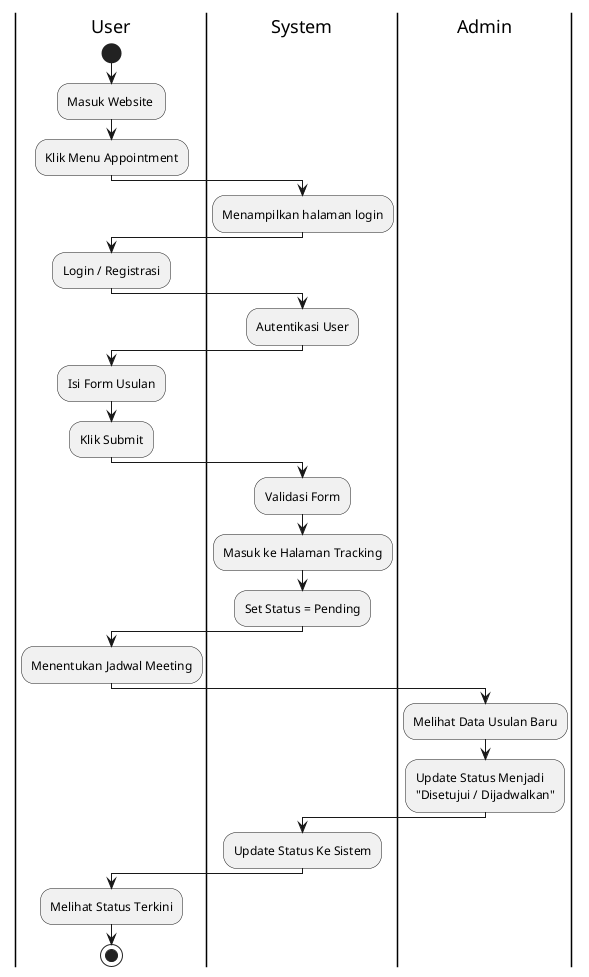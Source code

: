 @startuml
|User|
start
:Masuk Website ;
:Klik Menu Appointment;
' if (Login sekarang?) then (Ya)
'   :Dialihkan ke halaman Login;
'   :Login;
' else (Tidak)
'   :Batal buat appointment;
' endif

|System|
:Menampilkan halaman login;

|User|
:Login / Registrasi;

|System|
:Autentikasi User;

|User|
:Isi Form Usulan;
:Klik Submit;

|System|
:Validasi Form;
:Masuk ke Halaman Tracking;
:Set Status = Pending;

|User|
:Menentukan Jadwal Meeting;

|Admin|
:Melihat Data Usulan Baru;
:Update Status Menjadi
"Disetujui / Dijadwalkan";

|System|
:Update Status Ke Sistem;

|User|
:Melihat Status Terkini;

stop
@enduml
